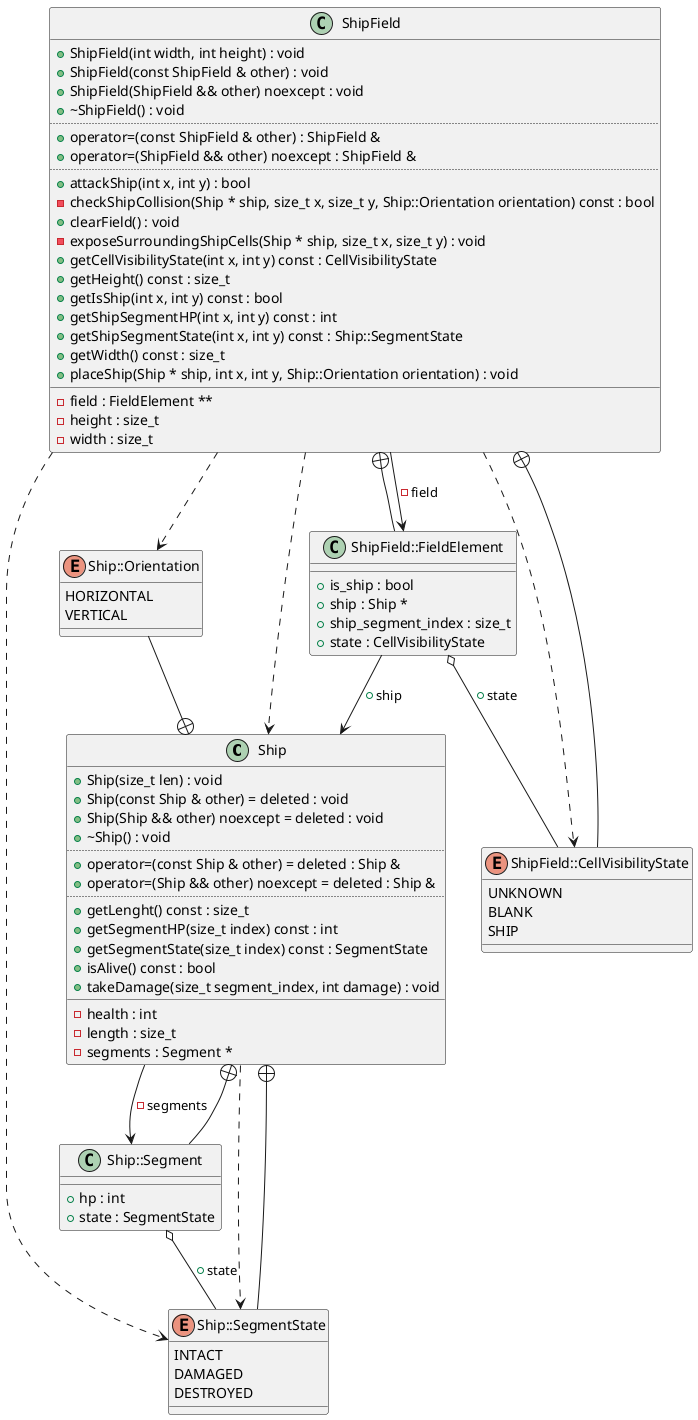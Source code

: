 @startuml
class "Ship" as C_0014529657433315016423
class C_0014529657433315016423 {
+Ship(size_t len) : void
+Ship(const Ship & other) = deleted : void
+Ship(Ship && other) noexcept = deleted : void
+~Ship() : void
..
+operator=(const Ship & other) = deleted : Ship &
+operator=(Ship && other) noexcept = deleted : Ship &
..
+getLenght() const : size_t
+getSegmentHP(size_t index) const : int
+getSegmentState(size_t index) const : SegmentState
+isAlive() const : bool
+takeDamage(size_t segment_index, int damage) : void
__
-health : int
-length : size_t
-segments : Segment *
}
enum "Ship::SegmentState" as C_0016593760204207859148
enum C_0016593760204207859148 {
INTACT
DAMAGED
DESTROYED
}
enum "Ship::Orientation" as C_0015200704647938469073
enum C_0015200704647938469073 {
HORIZONTAL
VERTICAL
}
class "Ship::Segment" as C_0000674658759292391449
class C_0000674658759292391449 {
__
+hp : int
+state : SegmentState
}
class "ShipField" as C_0003843296779074973901
class C_0003843296779074973901 {
+ShipField(int width, int height) : void
+ShipField(const ShipField & other) : void
+ShipField(ShipField && other) noexcept : void
+~ShipField() : void
..
+operator=(const ShipField & other) : ShipField &
+operator=(ShipField && other) noexcept : ShipField &
..
+attackShip(int x, int y) : bool
-checkShipCollision(Ship * ship, size_t x, size_t y, Ship::Orientation orientation) const : bool
+clearField() : void
-exposeSurroundingShipCells(Ship * ship, size_t x, size_t y) : void
+getCellVisibilityState(int x, int y) const : CellVisibilityState
+getHeight() const : size_t
+getIsShip(int x, int y) const : bool
+getShipSegmentHP(int x, int y) const : int
+getShipSegmentState(int x, int y) const : Ship::SegmentState
+getWidth() const : size_t
+placeShip(Ship * ship, int x, int y, Ship::Orientation orientation) : void
__
-field : FieldElement **
-height : size_t
-width : size_t
}
enum "ShipField::CellVisibilityState" as C_0014337503322603405869
enum C_0014337503322603405869 {
UNKNOWN
BLANK
SHIP
}
class "ShipField::FieldElement" as C_0000316359785794417378
class C_0000316359785794417378 {
__
+is_ship : bool
+ship : Ship *
+ship_segment_index : size_t
+state : CellVisibilityState
}
C_0014529657433315016423 ..> C_0016593760204207859148
C_0014529657433315016423 --> C_0000674658759292391449 : -segments
C_0016593760204207859148 --+ C_0014529657433315016423
C_0015200704647938469073 --+ C_0014529657433315016423
C_0000674658759292391449 --+ C_0014529657433315016423
C_0000674658759292391449 o-- C_0016593760204207859148 : +state
C_0003843296779074973901 ..> C_0014529657433315016423
C_0003843296779074973901 ..> C_0015200704647938469073
C_0003843296779074973901 ..> C_0014337503322603405869
C_0003843296779074973901 ..> C_0016593760204207859148
C_0003843296779074973901 --> C_0000316359785794417378 : -field
C_0014337503322603405869 --+ C_0003843296779074973901
C_0000316359785794417378 --+ C_0003843296779074973901
C_0000316359785794417378 o-- C_0014337503322603405869 : +state
C_0000316359785794417378 --> C_0014529657433315016423 : +ship

'Generated with clang-uml, version 0.5.5
'LLVM version clang version 18.1.8
@enduml

